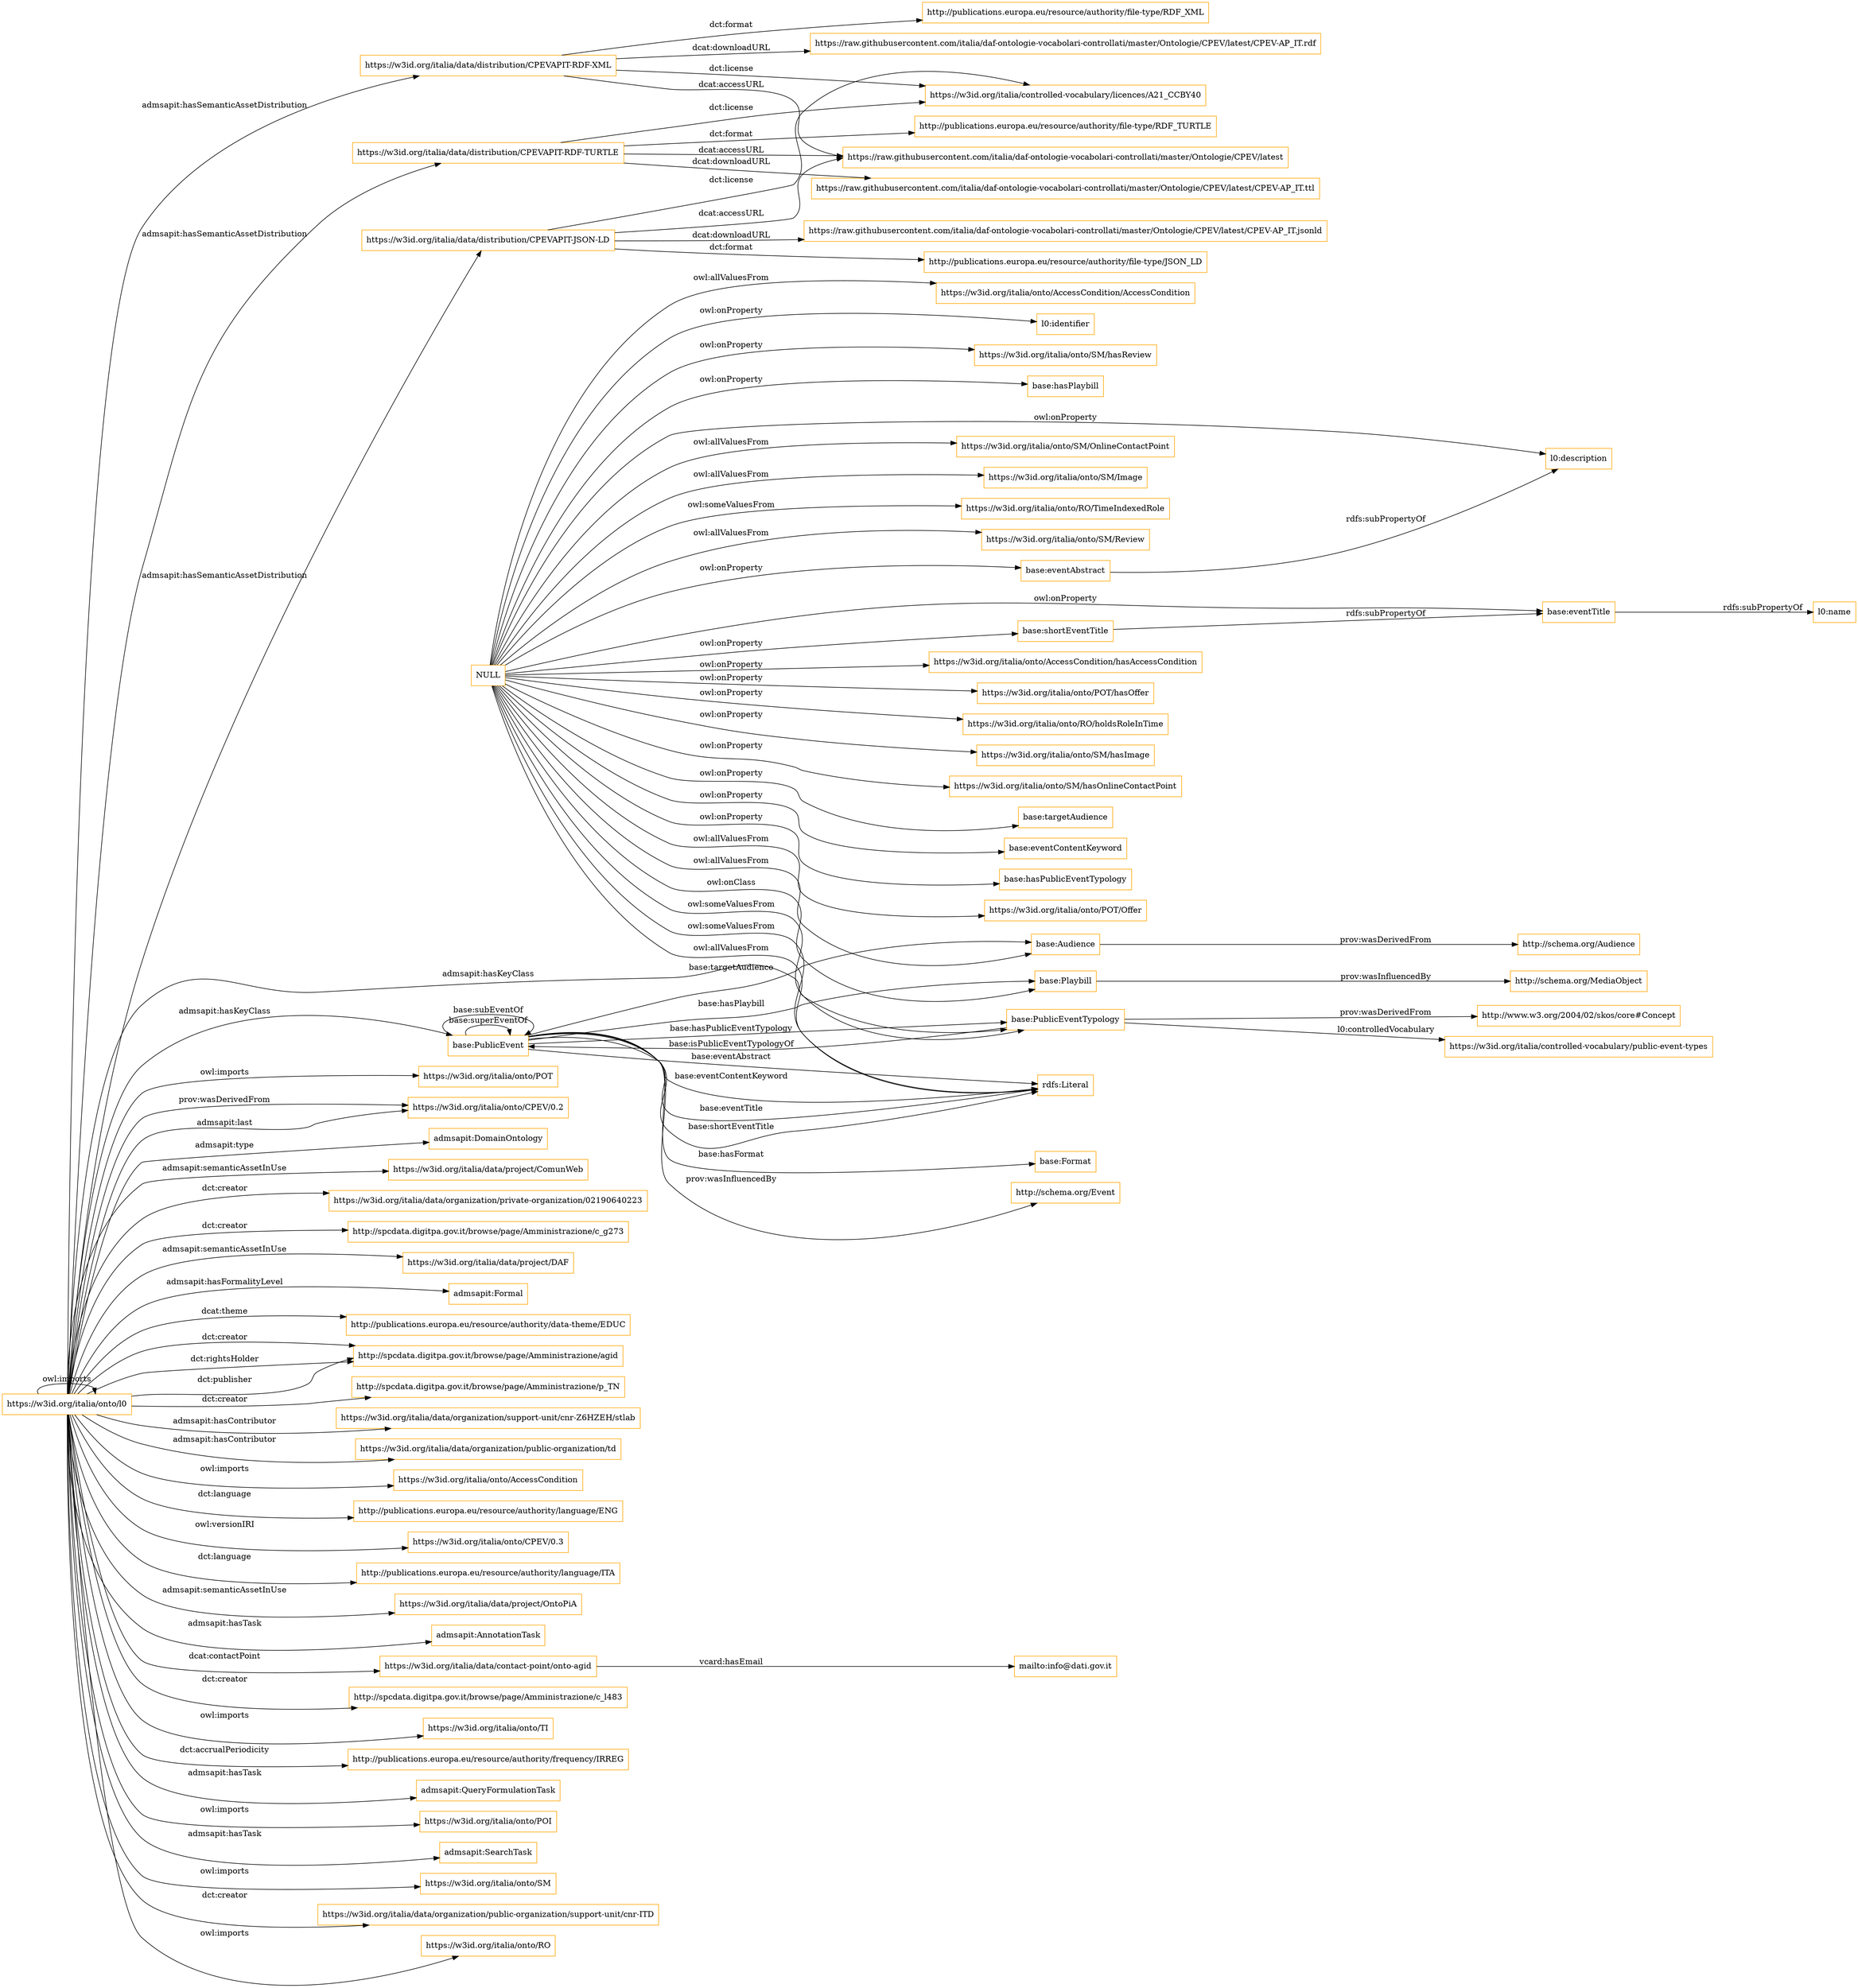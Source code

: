 digraph ar2dtool_diagram { 
rankdir=LR;
size="1501"
node [shape = rectangle, color="orange"]; "base:PublicEvent" "https://w3id.org/italia/onto/SM/OnlineContactPoint" "https://w3id.org/italia/onto/SM/Image" "https://w3id.org/italia/onto/RO/TimeIndexedRole" "base:Audience" "base:Playbill" "https://w3id.org/italia/onto/SM/Review" "base:Format" "base:PublicEventTypology" "https://w3id.org/italia/onto/POT/Offer" "https://w3id.org/italia/onto/AccessCondition/AccessCondition" ; /*classes style*/
	"NULL" -> "https://w3id.org/italia/onto/SM/Image" [ label = "owl:allValuesFrom" ];
	"NULL" -> "l0:identifier" [ label = "owl:onProperty" ];
	"NULL" -> "https://w3id.org/italia/onto/SM/hasReview" [ label = "owl:onProperty" ];
	"NULL" -> "https://w3id.org/italia/onto/AccessCondition/AccessCondition" [ label = "owl:allValuesFrom" ];
	"NULL" -> "https://w3id.org/italia/onto/SM/OnlineContactPoint" [ label = "owl:allValuesFrom" ];
	"NULL" -> "base:hasPlaybill" [ label = "owl:onProperty" ];
	"NULL" -> "base:eventAbstract" [ label = "owl:onProperty" ];
	"NULL" -> "base:eventTitle" [ label = "owl:onProperty" ];
	"NULL" -> "base:Playbill" [ label = "owl:onClass" ];
	"NULL" -> "https://w3id.org/italia/onto/SM/Review" [ label = "owl:allValuesFrom" ];
	"NULL" -> "base:Audience" [ label = "owl:allValuesFrom" ];
	"NULL" -> "base:shortEventTitle" [ label = "owl:onProperty" ];
	"NULL" -> "https://w3id.org/italia/onto/AccessCondition/hasAccessCondition" [ label = "owl:onProperty" ];
	"NULL" -> "https://w3id.org/italia/onto/POT/hasOffer" [ label = "owl:onProperty" ];
	"NULL" -> "https://w3id.org/italia/onto/POT/Offer" [ label = "owl:allValuesFrom" ];
	"NULL" -> "rdfs:Literal" [ label = "owl:someValuesFrom" ];
	"NULL" -> "https://w3id.org/italia/onto/RO/holdsRoleInTime" [ label = "owl:onProperty" ];
	"NULL" -> "https://w3id.org/italia/onto/RO/TimeIndexedRole" [ label = "owl:someValuesFrom" ];
	"NULL" -> "https://w3id.org/italia/onto/SM/hasImage" [ label = "owl:onProperty" ];
	"NULL" -> "https://w3id.org/italia/onto/SM/hasOnlineContactPoint" [ label = "owl:onProperty" ];
	"NULL" -> "rdfs:Literal" [ label = "owl:allValuesFrom" ];
	"NULL" -> "base:targetAudience" [ label = "owl:onProperty" ];
	"NULL" -> "base:PublicEventTypology" [ label = "owl:someValuesFrom" ];
	"NULL" -> "base:eventContentKeyword" [ label = "owl:onProperty" ];
	"NULL" -> "base:hasPublicEventTypology" [ label = "owl:onProperty" ];
	"NULL" -> "l0:description" [ label = "owl:onProperty" ];
	"base:eventTitle" -> "l0:name" [ label = "rdfs:subPropertyOf" ];
	"https://w3id.org/italia/data/distribution/CPEVAPIT-RDF-XML" -> "https://raw.githubusercontent.com/italia/daf-ontologie-vocabolari-controllati/master/Ontologie/CPEV/latest/CPEV-AP_IT.rdf" [ label = "dcat:downloadURL" ];
	"https://w3id.org/italia/data/distribution/CPEVAPIT-RDF-XML" -> "https://raw.githubusercontent.com/italia/daf-ontologie-vocabolari-controllati/master/Ontologie/CPEV/latest" [ label = "dcat:accessURL" ];
	"https://w3id.org/italia/data/distribution/CPEVAPIT-RDF-XML" -> "https://w3id.org/italia/controlled-vocabulary/licences/A21_CCBY40" [ label = "dct:license" ];
	"https://w3id.org/italia/data/distribution/CPEVAPIT-RDF-XML" -> "http://publications.europa.eu/resource/authority/file-type/RDF_XML" [ label = "dct:format" ];
	"https://w3id.org/italia/onto/l0" -> "https://w3id.org/italia/onto/POT" [ label = "owl:imports" ];
	"https://w3id.org/italia/onto/l0" -> "https://w3id.org/italia/onto/CPEV/0.2" [ label = "admsapit:last" ];
	"https://w3id.org/italia/onto/l0" -> "admsapit:DomainOntology" [ label = "admsapit:type" ];
	"https://w3id.org/italia/onto/l0" -> "https://w3id.org/italia/data/project/ComunWeb" [ label = "admsapit:semanticAssetInUse" ];
	"https://w3id.org/italia/onto/l0" -> "https://w3id.org/italia/data/organization/private-organization/02190640223" [ label = "dct:creator" ];
	"https://w3id.org/italia/onto/l0" -> "http://spcdata.digitpa.gov.it/browse/page/Amministrazione/c_g273" [ label = "dct:creator" ];
	"https://w3id.org/italia/onto/l0" -> "https://w3id.org/italia/data/project/DAF" [ label = "admsapit:semanticAssetInUse" ];
	"https://w3id.org/italia/onto/l0" -> "https://w3id.org/italia/data/distribution/CPEVAPIT-JSON-LD" [ label = "admsapit:hasSemanticAssetDistribution" ];
	"https://w3id.org/italia/onto/l0" -> "admsapit:Formal" [ label = "admsapit:hasFormalityLevel" ];
	"https://w3id.org/italia/onto/l0" -> "http://publications.europa.eu/resource/authority/data-theme/EDUC" [ label = "dcat:theme" ];
	"https://w3id.org/italia/onto/l0" -> "http://spcdata.digitpa.gov.it/browse/page/Amministrazione/agid" [ label = "dct:creator" ];
	"https://w3id.org/italia/onto/l0" -> "http://spcdata.digitpa.gov.it/browse/page/Amministrazione/agid" [ label = "dct:rightsHolder" ];
	"https://w3id.org/italia/onto/l0" -> "http://spcdata.digitpa.gov.it/browse/page/Amministrazione/p_TN" [ label = "dct:creator" ];
	"https://w3id.org/italia/onto/l0" -> "https://w3id.org/italia/data/organization/support-unit/cnr-Z6HZEH/stlab" [ label = "admsapit:hasContributor" ];
	"https://w3id.org/italia/onto/l0" -> "https://w3id.org/italia/data/organization/public-organization/td" [ label = "admsapit:hasContributor" ];
	"https://w3id.org/italia/onto/l0" -> "https://w3id.org/italia/onto/AccessCondition" [ label = "owl:imports" ];
	"https://w3id.org/italia/onto/l0" -> "http://publications.europa.eu/resource/authority/language/ENG" [ label = "dct:language" ];
	"https://w3id.org/italia/onto/l0" -> "https://w3id.org/italia/onto/CPEV/0.3" [ label = "owl:versionIRI" ];
	"https://w3id.org/italia/onto/l0" -> "http://publications.europa.eu/resource/authority/language/ITA" [ label = "dct:language" ];
	"https://w3id.org/italia/onto/l0" -> "https://w3id.org/italia/data/distribution/CPEVAPIT-RDF-XML" [ label = "admsapit:hasSemanticAssetDistribution" ];
	"https://w3id.org/italia/onto/l0" -> "https://w3id.org/italia/data/project/OntoPiA" [ label = "admsapit:semanticAssetInUse" ];
	"https://w3id.org/italia/onto/l0" -> "base:PublicEvent" [ label = "admsapit:hasKeyClass" ];
	"https://w3id.org/italia/onto/l0" -> "admsapit:AnnotationTask" [ label = "admsapit:hasTask" ];
	"https://w3id.org/italia/onto/l0" -> "https://w3id.org/italia/data/contact-point/onto-agid" [ label = "dcat:contactPoint" ];
	"https://w3id.org/italia/onto/l0" -> "base:PublicEventTypology" [ label = "admsapit:hasKeyClass" ];
	"https://w3id.org/italia/onto/l0" -> "http://spcdata.digitpa.gov.it/browse/page/Amministrazione/c_l483" [ label = "dct:creator" ];
	"https://w3id.org/italia/onto/l0" -> "https://w3id.org/italia/onto/l0" [ label = "owl:imports" ];
	"https://w3id.org/italia/onto/l0" -> "https://w3id.org/italia/onto/CPEV/0.2" [ label = "prov:wasDerivedFrom" ];
	"https://w3id.org/italia/onto/l0" -> "https://w3id.org/italia/onto/TI" [ label = "owl:imports" ];
	"https://w3id.org/italia/onto/l0" -> "http://publications.europa.eu/resource/authority/frequency/IRREG" [ label = "dct:accrualPeriodicity" ];
	"https://w3id.org/italia/onto/l0" -> "admsapit:QueryFormulationTask" [ label = "admsapit:hasTask" ];
	"https://w3id.org/italia/onto/l0" -> "http://spcdata.digitpa.gov.it/browse/page/Amministrazione/agid" [ label = "dct:publisher" ];
	"https://w3id.org/italia/onto/l0" -> "https://w3id.org/italia/onto/POI" [ label = "owl:imports" ];
	"https://w3id.org/italia/onto/l0" -> "admsapit:SearchTask" [ label = "admsapit:hasTask" ];
	"https://w3id.org/italia/onto/l0" -> "https://w3id.org/italia/onto/SM" [ label = "owl:imports" ];
	"https://w3id.org/italia/onto/l0" -> "https://w3id.org/italia/data/distribution/CPEVAPIT-RDF-TURTLE" [ label = "admsapit:hasSemanticAssetDistribution" ];
	"https://w3id.org/italia/onto/l0" -> "https://w3id.org/italia/data/organization/public-organization/support-unit/cnr-ITD" [ label = "dct:creator" ];
	"https://w3id.org/italia/onto/l0" -> "https://w3id.org/italia/onto/RO" [ label = "owl:imports" ];
	"base:PublicEvent" -> "http://schema.org/Event" [ label = "prov:wasInfluencedBy" ];
	"https://w3id.org/italia/data/contact-point/onto-agid" -> "mailto:info@dati.gov.it" [ label = "vcard:hasEmail" ];
	"base:PublicEventTypology" -> "http://www.w3.org/2004/02/skos/core#Concept" [ label = "prov:wasDerivedFrom" ];
	"base:PublicEventTypology" -> "https://w3id.org/italia/controlled-vocabulary/public-event-types" [ label = "l0:controlledVocabulary" ];
	"base:Playbill" -> "http://schema.org/MediaObject" [ label = "prov:wasInfluencedBy" ];
	"base:Audience" -> "http://schema.org/Audience" [ label = "prov:wasDerivedFrom" ];
	"base:shortEventTitle" -> "base:eventTitle" [ label = "rdfs:subPropertyOf" ];
	"https://w3id.org/italia/data/distribution/CPEVAPIT-RDF-TURTLE" -> "https://raw.githubusercontent.com/italia/daf-ontologie-vocabolari-controllati/master/Ontologie/CPEV/latest" [ label = "dcat:accessURL" ];
	"https://w3id.org/italia/data/distribution/CPEVAPIT-RDF-TURTLE" -> "http://publications.europa.eu/resource/authority/file-type/RDF_TURTLE" [ label = "dct:format" ];
	"https://w3id.org/italia/data/distribution/CPEVAPIT-RDF-TURTLE" -> "https://w3id.org/italia/controlled-vocabulary/licences/A21_CCBY40" [ label = "dct:license" ];
	"https://w3id.org/italia/data/distribution/CPEVAPIT-RDF-TURTLE" -> "https://raw.githubusercontent.com/italia/daf-ontologie-vocabolari-controllati/master/Ontologie/CPEV/latest/CPEV-AP_IT.ttl" [ label = "dcat:downloadURL" ];
	"base:eventAbstract" -> "l0:description" [ label = "rdfs:subPropertyOf" ];
	"https://w3id.org/italia/data/distribution/CPEVAPIT-JSON-LD" -> "https://raw.githubusercontent.com/italia/daf-ontologie-vocabolari-controllati/master/Ontologie/CPEV/latest/CPEV-AP_IT.jsonld" [ label = "dcat:downloadURL" ];
	"https://w3id.org/italia/data/distribution/CPEVAPIT-JSON-LD" -> "https://raw.githubusercontent.com/italia/daf-ontologie-vocabolari-controllati/master/Ontologie/CPEV/latest" [ label = "dcat:accessURL" ];
	"https://w3id.org/italia/data/distribution/CPEVAPIT-JSON-LD" -> "https://w3id.org/italia/controlled-vocabulary/licences/A21_CCBY40" [ label = "dct:license" ];
	"https://w3id.org/italia/data/distribution/CPEVAPIT-JSON-LD" -> "http://publications.europa.eu/resource/authority/file-type/JSON_LD" [ label = "dct:format" ];
	"base:PublicEvent" -> "rdfs:Literal" [ label = "base:eventAbstract" ];
	"base:PublicEvent" -> "rdfs:Literal" [ label = "base:eventContentKeyword" ];
	"base:PublicEvent" -> "base:PublicEventTypology" [ label = "base:hasPublicEventTypology" ];
	"base:PublicEvent" -> "rdfs:Literal" [ label = "base:eventTitle" ];
	"base:PublicEventTypology" -> "base:PublicEvent" [ label = "base:isPublicEventTypologyOf" ];
	"base:PublicEvent" -> "base:Playbill" [ label = "base:hasPlaybill" ];
	"base:PublicEvent" -> "base:PublicEvent" [ label = "base:superEventOf" ];
	"base:PublicEvent" -> "base:Audience" [ label = "base:targetAudience" ];
	"base:PublicEvent" -> "base:PublicEvent" [ label = "base:subEventOf" ];
	"base:PublicEvent" -> "base:Format" [ label = "base:hasFormat" ];
	"base:PublicEvent" -> "rdfs:Literal" [ label = "base:shortEventTitle" ];

}
